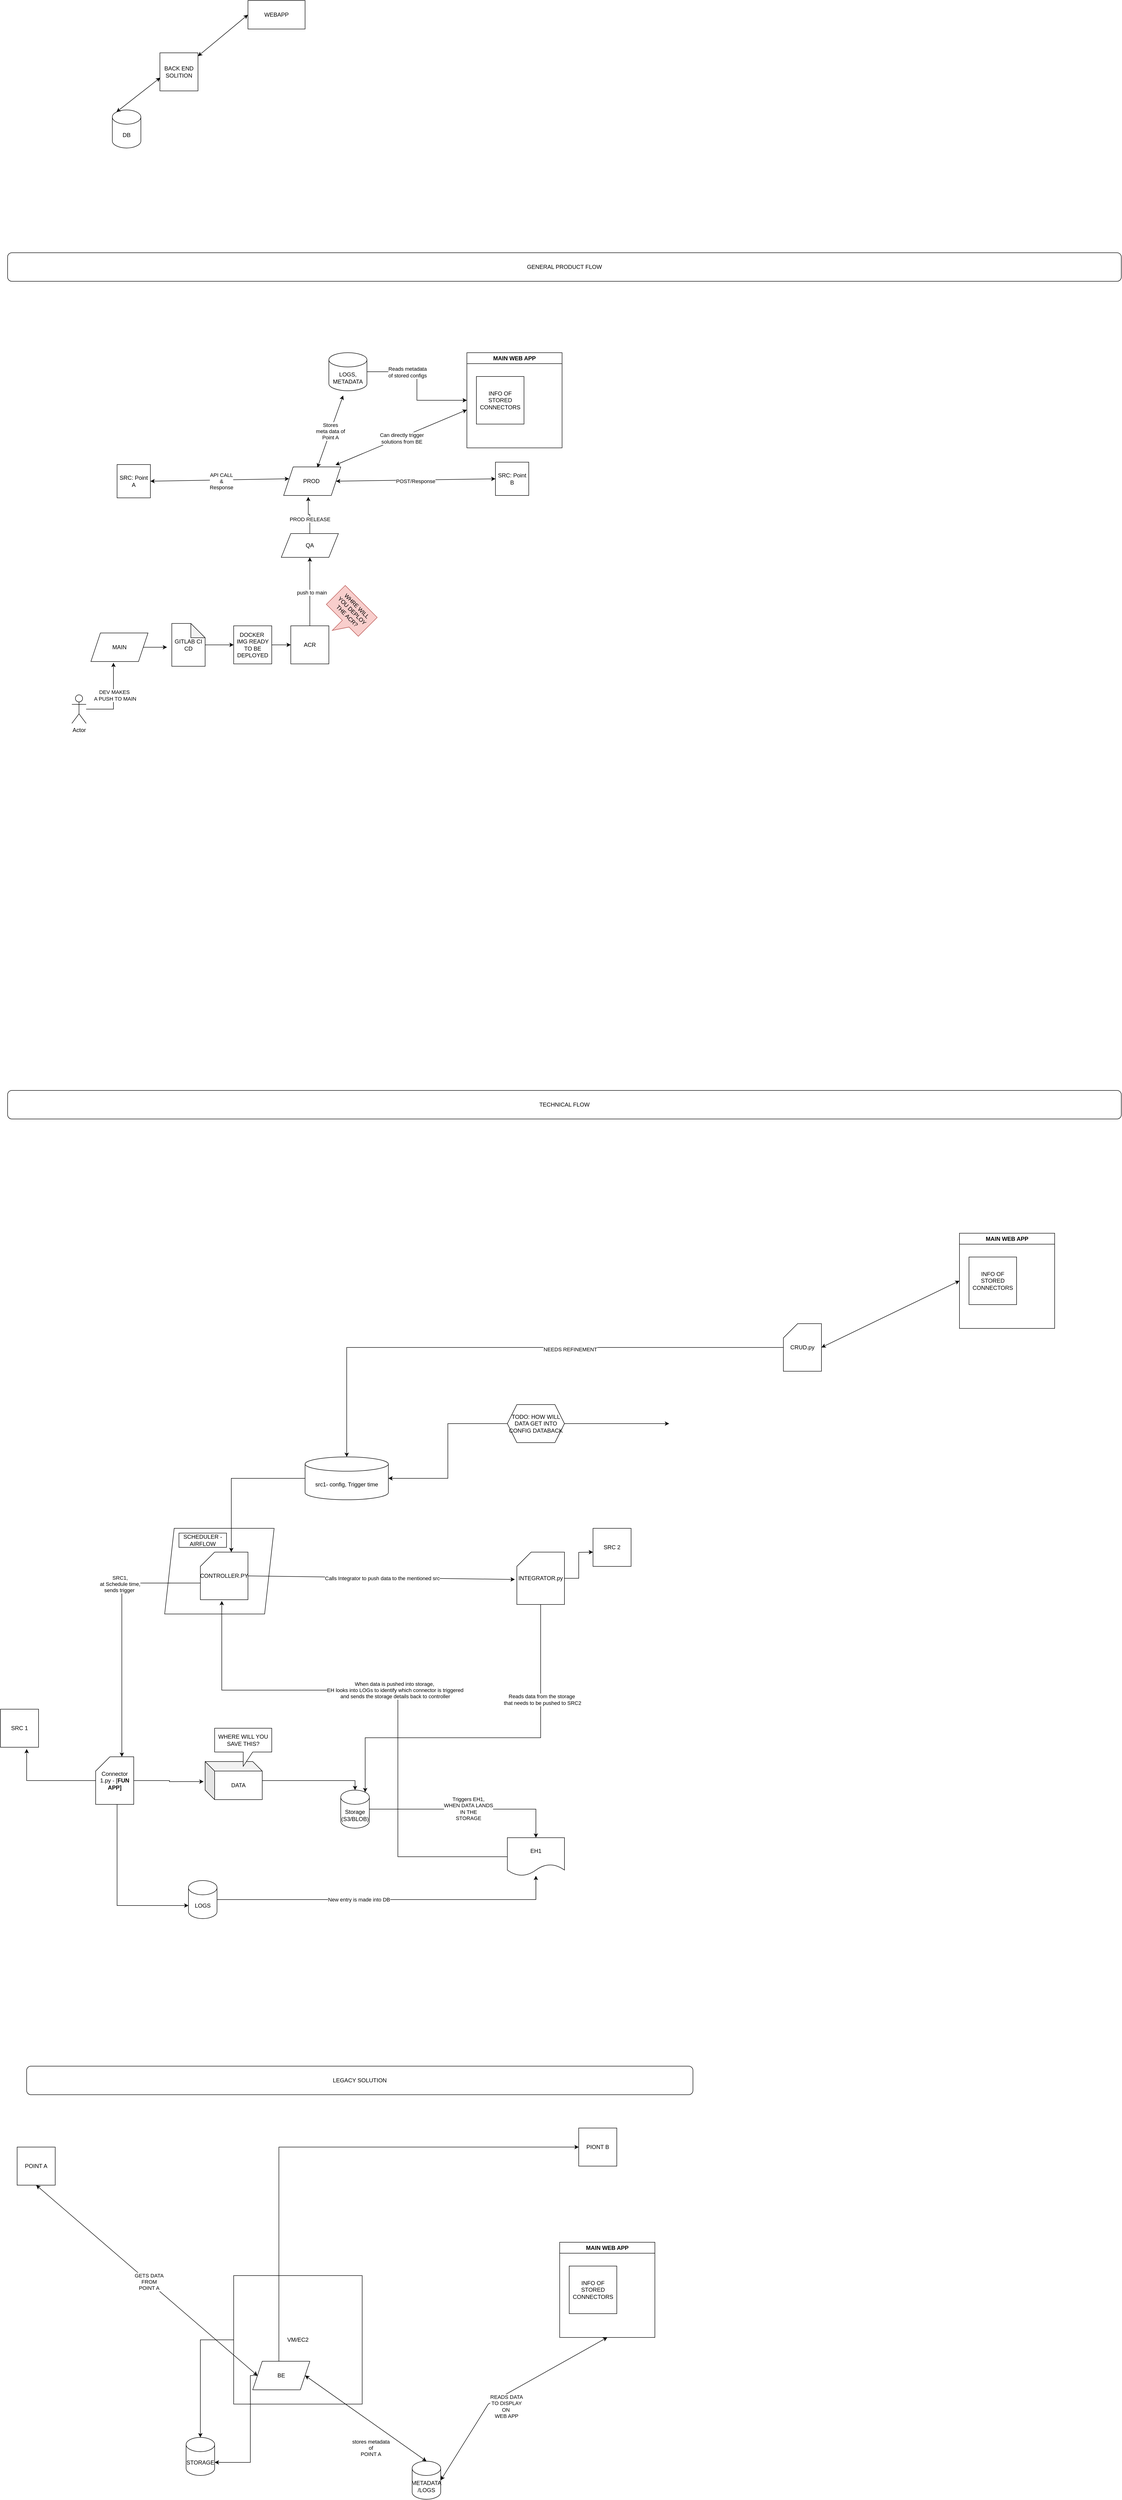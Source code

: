<mxfile>
    <diagram name="Page-1" id="ds6C2hjMFnIlM0ZdbrZx">
        <mxGraphModel dx="1958" dy="3486" grid="1" gridSize="10" guides="1" tooltips="1" connect="1" arrows="1" fold="1" page="1" pageScale="1" pageWidth="850" pageHeight="1100" math="0" shadow="0">
            <root>
                <mxCell id="0"/>
                <mxCell id="1" parent="0"/>
                <mxCell id="B06TCgZq-vjUv8sHBCBG-45" value="" style="shape=parallelogram;perimeter=parallelogramPerimeter;whiteSpace=wrap;html=1;fixedSize=1;" parent="1" vertex="1">
                    <mxGeometry x="490" y="1310" width="230" height="180" as="geometry"/>
                </mxCell>
                <mxCell id="Xomc3J4IQZuxsNXruenR-1" value="SRC: Point A" style="whiteSpace=wrap;html=1;aspect=fixed;" parent="1" vertex="1">
                    <mxGeometry x="390" y="-925" width="70" height="70" as="geometry"/>
                </mxCell>
                <mxCell id="Xomc3J4IQZuxsNXruenR-4" value="PROD&amp;nbsp;" style="shape=parallelogram;perimeter=parallelogramPerimeter;whiteSpace=wrap;html=1;fixedSize=1;" parent="1" vertex="1">
                    <mxGeometry x="740" y="-920" width="120" height="60" as="geometry"/>
                </mxCell>
                <mxCell id="Xomc3J4IQZuxsNXruenR-9" value="" style="endArrow=classic;startArrow=classic;html=1;rounded=0;exitX=0.094;exitY=0.415;exitDx=0;exitDy=0;exitPerimeter=0;entryX=1;entryY=0.5;entryDx=0;entryDy=0;" parent="1" source="Xomc3J4IQZuxsNXruenR-4" target="Xomc3J4IQZuxsNXruenR-1" edge="1">
                    <mxGeometry width="50" height="50" relative="1" as="geometry">
                        <mxPoint x="825" y="-870" as="sourcePoint"/>
                        <mxPoint x="645" y="-1000" as="targetPoint"/>
                    </mxGeometry>
                </mxCell>
                <mxCell id="Xomc3J4IQZuxsNXruenR-10" value="API CALL&lt;br&gt;&amp;amp;&lt;br&gt;Response" style="edgeLabel;html=1;align=center;verticalAlign=middle;resizable=0;points=[];" parent="Xomc3J4IQZuxsNXruenR-9" vertex="1" connectable="0">
                    <mxGeometry x="-0.017" y="2" relative="1" as="geometry">
                        <mxPoint as="offset"/>
                    </mxGeometry>
                </mxCell>
                <mxCell id="Xomc3J4IQZuxsNXruenR-12" value="SRC: Point B" style="whiteSpace=wrap;html=1;aspect=fixed;" parent="1" vertex="1">
                    <mxGeometry x="1185" y="-930" width="70" height="70" as="geometry"/>
                </mxCell>
                <mxCell id="Xomc3J4IQZuxsNXruenR-13" value="" style="endArrow=classic;startArrow=classic;html=1;rounded=0;exitX=1;exitY=0.5;exitDx=0;exitDy=0;entryX=0;entryY=0.5;entryDx=0;entryDy=0;" parent="1" source="Xomc3J4IQZuxsNXruenR-4" target="Xomc3J4IQZuxsNXruenR-12" edge="1">
                    <mxGeometry width="50" height="50" relative="1" as="geometry">
                        <mxPoint x="865" y="-850" as="sourcePoint"/>
                        <mxPoint x="915" y="-900" as="targetPoint"/>
                    </mxGeometry>
                </mxCell>
                <mxCell id="Xomc3J4IQZuxsNXruenR-14" value="POST/Response" style="edgeLabel;html=1;align=center;verticalAlign=middle;resizable=0;points=[];" parent="Xomc3J4IQZuxsNXruenR-13" vertex="1" connectable="0">
                    <mxGeometry x="-0.002" y="-2" relative="1" as="geometry">
                        <mxPoint as="offset"/>
                    </mxGeometry>
                </mxCell>
                <mxCell id="Xomc3J4IQZuxsNXruenR-21" style="edgeStyle=orthogonalEdgeStyle;rounded=0;orthogonalLoop=1;jettySize=auto;html=1;entryX=0;entryY=0.5;entryDx=0;entryDy=0;" parent="1" source="Xomc3J4IQZuxsNXruenR-15" target="Xomc3J4IQZuxsNXruenR-18" edge="1">
                    <mxGeometry relative="1" as="geometry"/>
                </mxCell>
                <mxCell id="Xomc3J4IQZuxsNXruenR-22" value="Reads metadata&lt;br&gt;of stored configs" style="edgeLabel;html=1;align=center;verticalAlign=middle;resizable=0;points=[];" parent="Xomc3J4IQZuxsNXruenR-21" vertex="1" connectable="0">
                    <mxGeometry x="-0.373" y="-1" relative="1" as="geometry">
                        <mxPoint as="offset"/>
                    </mxGeometry>
                </mxCell>
                <mxCell id="Xomc3J4IQZuxsNXruenR-15" value="LOGS, METADATA" style="shape=cylinder3;whiteSpace=wrap;html=1;boundedLbl=1;backgroundOutline=1;size=15;" parent="1" vertex="1">
                    <mxGeometry x="835" y="-1160" width="80" height="80" as="geometry"/>
                </mxCell>
                <mxCell id="Xomc3J4IQZuxsNXruenR-16" value="" style="endArrow=classic;startArrow=classic;html=1;rounded=0;entryX=0.591;entryY=0.022;entryDx=0;entryDy=0;entryPerimeter=0;" parent="1" target="Xomc3J4IQZuxsNXruenR-4" edge="1">
                    <mxGeometry width="50" height="50" relative="1" as="geometry">
                        <mxPoint x="865" y="-1070" as="sourcePoint"/>
                        <mxPoint x="815" y="-930" as="targetPoint"/>
                    </mxGeometry>
                </mxCell>
                <mxCell id="Xomc3J4IQZuxsNXruenR-17" value="Stores &lt;br&gt;meta data of &lt;br&gt;Point A" style="edgeLabel;html=1;align=center;verticalAlign=middle;resizable=0;points=[];" parent="Xomc3J4IQZuxsNXruenR-16" vertex="1" connectable="0">
                    <mxGeometry x="-0.011" y="-1" relative="1" as="geometry">
                        <mxPoint as="offset"/>
                    </mxGeometry>
                </mxCell>
                <mxCell id="Xomc3J4IQZuxsNXruenR-18" value="MAIN WEB APP" style="swimlane;whiteSpace=wrap;html=1;" parent="1" vertex="1">
                    <mxGeometry x="1125" y="-1160" width="200" height="200" as="geometry"/>
                </mxCell>
                <mxCell id="Xomc3J4IQZuxsNXruenR-19" value="INFO OF STORED CONNECTORS" style="whiteSpace=wrap;html=1;aspect=fixed;" parent="Xomc3J4IQZuxsNXruenR-18" vertex="1">
                    <mxGeometry x="20" y="50" width="100" height="100" as="geometry"/>
                </mxCell>
                <mxCell id="Xomc3J4IQZuxsNXruenR-23" value="" style="endArrow=classic;startArrow=classic;html=1;rounded=0;exitX=0.908;exitY=-0.067;exitDx=0;exitDy=0;exitPerimeter=0;" parent="1" source="Xomc3J4IQZuxsNXruenR-4" edge="1">
                    <mxGeometry width="50" height="50" relative="1" as="geometry">
                        <mxPoint x="1025" y="-900" as="sourcePoint"/>
                        <mxPoint x="1125" y="-1040" as="targetPoint"/>
                    </mxGeometry>
                </mxCell>
                <mxCell id="Xomc3J4IQZuxsNXruenR-24" value="Can directly trigger &lt;br&gt;solutions from BE" style="edgeLabel;html=1;align=center;verticalAlign=middle;resizable=0;points=[];" parent="Xomc3J4IQZuxsNXruenR-23" vertex="1" connectable="0">
                    <mxGeometry x="0.004" y="-1" relative="1" as="geometry">
                        <mxPoint y="1" as="offset"/>
                    </mxGeometry>
                </mxCell>
                <mxCell id="Xomc3J4IQZuxsNXruenR-25" value="" style="endArrow=classic;html=1;rounded=0;exitX=0.5;exitY=0;exitDx=0;exitDy=0;entryX=0.5;entryY=1;entryDx=0;entryDy=0;" parent="1" source="Xomc3J4IQZuxsNXruenR-43" target="Xomc3J4IQZuxsNXruenR-28" edge="1">
                    <mxGeometry width="50" height="50" relative="1" as="geometry">
                        <mxPoint x="400" y="-641.15" as="sourcePoint"/>
                        <mxPoint x="402.2" y="-600.0" as="targetPoint"/>
                    </mxGeometry>
                </mxCell>
                <mxCell id="Xomc3J4IQZuxsNXruenR-26" value="push to main" style="edgeLabel;html=1;align=center;verticalAlign=middle;resizable=0;points=[];" parent="Xomc3J4IQZuxsNXruenR-25" vertex="1" connectable="0">
                    <mxGeometry x="-0.025" y="-4" relative="1" as="geometry">
                        <mxPoint as="offset"/>
                    </mxGeometry>
                </mxCell>
                <mxCell id="Xomc3J4IQZuxsNXruenR-35" style="edgeStyle=orthogonalEdgeStyle;rounded=0;orthogonalLoop=1;jettySize=auto;html=1;" parent="1" source="Xomc3J4IQZuxsNXruenR-27" edge="1">
                    <mxGeometry relative="1" as="geometry">
                        <mxPoint x="495" y="-541.15" as="targetPoint"/>
                    </mxGeometry>
                </mxCell>
                <mxCell id="Xomc3J4IQZuxsNXruenR-27" value="MAIN" style="shape=parallelogram;perimeter=parallelogramPerimeter;whiteSpace=wrap;html=1;fixedSize=1;" parent="1" vertex="1">
                    <mxGeometry x="335" y="-571.15" width="120" height="60" as="geometry"/>
                </mxCell>
                <mxCell id="Xomc3J4IQZuxsNXruenR-29" style="edgeStyle=orthogonalEdgeStyle;rounded=0;orthogonalLoop=1;jettySize=auto;html=1;entryX=0.431;entryY=1.049;entryDx=0;entryDy=0;entryPerimeter=0;" parent="1" source="Xomc3J4IQZuxsNXruenR-28" target="Xomc3J4IQZuxsNXruenR-4" edge="1">
                    <mxGeometry relative="1" as="geometry"/>
                </mxCell>
                <mxCell id="Xomc3J4IQZuxsNXruenR-30" value="PROD RELEASE" style="edgeLabel;html=1;align=center;verticalAlign=middle;resizable=0;points=[];" parent="Xomc3J4IQZuxsNXruenR-29" vertex="1" connectable="0">
                    <mxGeometry x="-0.25" relative="1" as="geometry">
                        <mxPoint as="offset"/>
                    </mxGeometry>
                </mxCell>
                <mxCell id="Xomc3J4IQZuxsNXruenR-28" value="QA" style="shape=parallelogram;perimeter=parallelogramPerimeter;whiteSpace=wrap;html=1;fixedSize=1;" parent="1" vertex="1">
                    <mxGeometry x="735" y="-780" width="120" height="50" as="geometry"/>
                </mxCell>
                <mxCell id="Xomc3J4IQZuxsNXruenR-32" style="edgeStyle=orthogonalEdgeStyle;rounded=0;orthogonalLoop=1;jettySize=auto;html=1;entryX=0.395;entryY=1.043;entryDx=0;entryDy=0;entryPerimeter=0;" parent="1" source="Xomc3J4IQZuxsNXruenR-31" target="Xomc3J4IQZuxsNXruenR-27" edge="1">
                    <mxGeometry relative="1" as="geometry"/>
                </mxCell>
                <mxCell id="Xomc3J4IQZuxsNXruenR-33" value="DEV MAKES&lt;br&gt;&amp;nbsp;A PUSH TO MAIN" style="edgeLabel;html=1;align=center;verticalAlign=middle;resizable=0;points=[];" parent="Xomc3J4IQZuxsNXruenR-32" vertex="1" connectable="0">
                    <mxGeometry x="0.116" y="-1" relative="1" as="geometry">
                        <mxPoint as="offset"/>
                    </mxGeometry>
                </mxCell>
                <mxCell id="Xomc3J4IQZuxsNXruenR-31" value="Actor" style="shape=umlActor;verticalLabelPosition=bottom;verticalAlign=top;html=1;outlineConnect=0;" parent="1" vertex="1">
                    <mxGeometry x="295" y="-441.15" width="30" height="60" as="geometry"/>
                </mxCell>
                <mxCell id="Xomc3J4IQZuxsNXruenR-40" style="edgeStyle=orthogonalEdgeStyle;rounded=0;orthogonalLoop=1;jettySize=auto;html=1;entryX=0;entryY=0.5;entryDx=0;entryDy=0;" parent="1" source="Xomc3J4IQZuxsNXruenR-36" target="Xomc3J4IQZuxsNXruenR-41" edge="1">
                    <mxGeometry relative="1" as="geometry">
                        <mxPoint x="645" y="-546.15" as="targetPoint"/>
                    </mxGeometry>
                </mxCell>
                <mxCell id="Xomc3J4IQZuxsNXruenR-36" value="GITLAB CI CD" style="shape=note;whiteSpace=wrap;html=1;backgroundOutline=1;darkOpacity=0.05;" parent="1" vertex="1">
                    <mxGeometry x="505" y="-591.15" width="70" height="90" as="geometry"/>
                </mxCell>
                <mxCell id="Xomc3J4IQZuxsNXruenR-38" style="edgeStyle=orthogonalEdgeStyle;rounded=0;orthogonalLoop=1;jettySize=auto;html=1;exitX=0.5;exitY=1;exitDx=0;exitDy=0;exitPerimeter=0;" parent="1" source="Xomc3J4IQZuxsNXruenR-36" target="Xomc3J4IQZuxsNXruenR-36" edge="1">
                    <mxGeometry relative="1" as="geometry"/>
                </mxCell>
                <mxCell id="Xomc3J4IQZuxsNXruenR-42" style="edgeStyle=orthogonalEdgeStyle;rounded=0;orthogonalLoop=1;jettySize=auto;html=1;" parent="1" source="Xomc3J4IQZuxsNXruenR-41" target="Xomc3J4IQZuxsNXruenR-43" edge="1">
                    <mxGeometry relative="1" as="geometry">
                        <mxPoint x="785" y="-546.15" as="targetPoint"/>
                    </mxGeometry>
                </mxCell>
                <mxCell id="Xomc3J4IQZuxsNXruenR-41" value="DOCKER&amp;nbsp; IMG READY TO BE DEPLOYED" style="whiteSpace=wrap;html=1;aspect=fixed;" parent="1" vertex="1">
                    <mxGeometry x="635" y="-586.15" width="80" height="80" as="geometry"/>
                </mxCell>
                <mxCell id="Xomc3J4IQZuxsNXruenR-43" value="ACR" style="whiteSpace=wrap;html=1;aspect=fixed;" parent="1" vertex="1">
                    <mxGeometry x="755" y="-586.15" width="80" height="80" as="geometry"/>
                </mxCell>
                <mxCell id="Xomc3J4IQZuxsNXruenR-46" style="edgeStyle=orthogonalEdgeStyle;rounded=0;orthogonalLoop=1;jettySize=auto;html=1;entryX=0.688;entryY=1.045;entryDx=0;entryDy=0;entryPerimeter=0;" parent="1" source="Xomc3J4IQZuxsNXruenR-44" target="Xomc3J4IQZuxsNXruenR-45" edge="1">
                    <mxGeometry relative="1" as="geometry"/>
                </mxCell>
                <mxCell id="Xomc3J4IQZuxsNXruenR-47" style="edgeStyle=orthogonalEdgeStyle;rounded=0;orthogonalLoop=1;jettySize=auto;html=1;entryX=-0.027;entryY=0.527;entryDx=0;entryDy=0;entryPerimeter=0;" parent="1" source="Xomc3J4IQZuxsNXruenR-44" target="Xomc3J4IQZuxsNXruenR-48" edge="1">
                    <mxGeometry relative="1" as="geometry">
                        <mxPoint x="565" y="1840" as="targetPoint"/>
                    </mxGeometry>
                </mxCell>
                <mxCell id="B06TCgZq-vjUv8sHBCBG-53" style="edgeStyle=orthogonalEdgeStyle;rounded=0;orthogonalLoop=1;jettySize=auto;html=1;entryX=0;entryY=0;entryDx=0;entryDy=52.5;entryPerimeter=0;" parent="1" source="Xomc3J4IQZuxsNXruenR-44" target="B06TCgZq-vjUv8sHBCBG-52" edge="1">
                    <mxGeometry relative="1" as="geometry">
                        <Array as="points">
                            <mxPoint x="390" y="2103"/>
                        </Array>
                    </mxGeometry>
                </mxCell>
                <mxCell id="Xomc3J4IQZuxsNXruenR-44" value="Connector 1.py - [&lt;b&gt;FUN APP]&lt;/b&gt;" style="shape=card;whiteSpace=wrap;html=1;" parent="1" vertex="1">
                    <mxGeometry x="345" y="1790" width="80" height="100" as="geometry"/>
                </mxCell>
                <mxCell id="Xomc3J4IQZuxsNXruenR-45" value="SRC 1" style="whiteSpace=wrap;html=1;aspect=fixed;" parent="1" vertex="1">
                    <mxGeometry x="145" y="1690" width="80" height="80" as="geometry"/>
                </mxCell>
                <mxCell id="B06TCgZq-vjUv8sHBCBG-30" style="edgeStyle=orthogonalEdgeStyle;rounded=0;orthogonalLoop=1;jettySize=auto;html=1;entryX=0.5;entryY=0;entryDx=0;entryDy=0;entryPerimeter=0;" parent="1" source="Xomc3J4IQZuxsNXruenR-48" target="B06TCgZq-vjUv8sHBCBG-28" edge="1">
                    <mxGeometry relative="1" as="geometry"/>
                </mxCell>
                <mxCell id="Xomc3J4IQZuxsNXruenR-48" value="DATA" style="shape=cube;whiteSpace=wrap;html=1;boundedLbl=1;backgroundOutline=1;darkOpacity=0.05;darkOpacity2=0.1;" parent="1" vertex="1">
                    <mxGeometry x="575" y="1800" width="120" height="80" as="geometry"/>
                </mxCell>
                <mxCell id="Xomc3J4IQZuxsNXruenR-49" value="WHERE WILL YOU SAVE THIS?" style="shape=callout;whiteSpace=wrap;html=1;perimeter=calloutPerimeter;" parent="1" vertex="1">
                    <mxGeometry x="595" y="1730" width="120" height="80" as="geometry"/>
                </mxCell>
                <mxCell id="Xomc3J4IQZuxsNXruenR-51" value="SRC 2" style="whiteSpace=wrap;html=1;aspect=fixed;" parent="1" vertex="1">
                    <mxGeometry x="1390" y="1310" width="80" height="80" as="geometry"/>
                </mxCell>
                <mxCell id="Xomc3J4IQZuxsNXruenR-53" style="edgeStyle=orthogonalEdgeStyle;rounded=0;orthogonalLoop=1;jettySize=auto;html=1;" parent="1" source="Xomc3J4IQZuxsNXruenR-52" edge="1">
                    <mxGeometry relative="1" as="geometry">
                        <mxPoint x="1390" y="1360" as="targetPoint"/>
                    </mxGeometry>
                </mxCell>
                <mxCell id="B06TCgZq-vjUv8sHBCBG-58" style="edgeStyle=orthogonalEdgeStyle;rounded=0;orthogonalLoop=1;jettySize=auto;html=1;entryX=0.855;entryY=0;entryDx=0;entryDy=4.35;entryPerimeter=0;" parent="1" source="Xomc3J4IQZuxsNXruenR-52" target="B06TCgZq-vjUv8sHBCBG-28" edge="1">
                    <mxGeometry relative="1" as="geometry">
                        <Array as="points">
                            <mxPoint x="1280" y="1750"/>
                            <mxPoint x="911" y="1750"/>
                        </Array>
                    </mxGeometry>
                </mxCell>
                <mxCell id="B06TCgZq-vjUv8sHBCBG-59" value="Reads data from the storage&lt;br&gt;&amp;nbsp;that needs to be pushed to SRC2" style="edgeLabel;html=1;align=center;verticalAlign=middle;resizable=0;points=[];" parent="B06TCgZq-vjUv8sHBCBG-58" connectable="0" vertex="1">
                    <mxGeometry x="-0.477" y="2" relative="1" as="geometry">
                        <mxPoint as="offset"/>
                    </mxGeometry>
                </mxCell>
                <mxCell id="Xomc3J4IQZuxsNXruenR-52" value="INTEGRATOR.py" style="shape=card;whiteSpace=wrap;html=1;" parent="1" vertex="1">
                    <mxGeometry x="1230" y="1360" width="100" height="110" as="geometry"/>
                </mxCell>
                <mxCell id="B06TCgZq-vjUv8sHBCBG-1" value="LEGACY SOLUTION" style="rounded=1;whiteSpace=wrap;html=1;" parent="1" vertex="1">
                    <mxGeometry x="200" y="2440" width="1400" height="60" as="geometry"/>
                </mxCell>
                <mxCell id="B06TCgZq-vjUv8sHBCBG-78" style="edgeStyle=orthogonalEdgeStyle;rounded=0;orthogonalLoop=1;jettySize=auto;html=1;" parent="1" source="B06TCgZq-vjUv8sHBCBG-2" target="B06TCgZq-vjUv8sHBCBG-3" edge="1">
                    <mxGeometry relative="1" as="geometry"/>
                </mxCell>
                <mxCell id="B06TCgZq-vjUv8sHBCBG-2" value="VM/EC2" style="whiteSpace=wrap;html=1;aspect=fixed;" parent="1" vertex="1">
                    <mxGeometry x="635" y="2880" width="270" height="270" as="geometry"/>
                </mxCell>
                <mxCell id="B06TCgZq-vjUv8sHBCBG-3" value="STORAGE" style="shape=cylinder3;whiteSpace=wrap;html=1;boundedLbl=1;backgroundOutline=1;size=15;" parent="1" vertex="1">
                    <mxGeometry x="535" y="3220" width="60" height="80" as="geometry"/>
                </mxCell>
                <mxCell id="B06TCgZq-vjUv8sHBCBG-74" style="edgeStyle=orthogonalEdgeStyle;rounded=0;orthogonalLoop=1;jettySize=auto;html=1;entryX=0;entryY=0.5;entryDx=0;entryDy=0;" parent="1" source="B06TCgZq-vjUv8sHBCBG-5" target="B06TCgZq-vjUv8sHBCBG-27" edge="1">
                    <mxGeometry relative="1" as="geometry">
                        <Array as="points">
                            <mxPoint x="730" y="2610"/>
                        </Array>
                    </mxGeometry>
                </mxCell>
                <mxCell id="B06TCgZq-vjUv8sHBCBG-79" style="edgeStyle=orthogonalEdgeStyle;rounded=0;orthogonalLoop=1;jettySize=auto;html=1;entryX=1;entryY=0;entryDx=0;entryDy=52.5;entryPerimeter=0;" parent="1" source="B06TCgZq-vjUv8sHBCBG-5" target="B06TCgZq-vjUv8sHBCBG-3" edge="1">
                    <mxGeometry relative="1" as="geometry">
                        <Array as="points">
                            <mxPoint x="670" y="3090"/>
                            <mxPoint x="670" y="3273"/>
                        </Array>
                    </mxGeometry>
                </mxCell>
                <mxCell id="B06TCgZq-vjUv8sHBCBG-5" value="BE" style="shape=parallelogram;perimeter=parallelogramPerimeter;whiteSpace=wrap;html=1;fixedSize=1;" parent="1" vertex="1">
                    <mxGeometry x="675" y="3060" width="120" height="60" as="geometry"/>
                </mxCell>
                <mxCell id="B06TCgZq-vjUv8sHBCBG-6" value="METADATA&lt;br&gt;/LOGS" style="shape=cylinder3;whiteSpace=wrap;html=1;boundedLbl=1;backgroundOutline=1;size=15;" parent="1" vertex="1">
                    <mxGeometry x="1010" y="3270" width="60" height="80" as="geometry"/>
                </mxCell>
                <mxCell id="B06TCgZq-vjUv8sHBCBG-8" value="MAIN WEB APP" style="swimlane;whiteSpace=wrap;html=1;" parent="1" vertex="1">
                    <mxGeometry x="1320" y="2810" width="200" height="200" as="geometry"/>
                </mxCell>
                <mxCell id="B06TCgZq-vjUv8sHBCBG-9" value="INFO OF STORED CONNECTORS" style="whiteSpace=wrap;html=1;aspect=fixed;" parent="B06TCgZq-vjUv8sHBCBG-8" vertex="1">
                    <mxGeometry x="20" y="50" width="100" height="100" as="geometry"/>
                </mxCell>
                <mxCell id="B06TCgZq-vjUv8sHBCBG-11" value="POINT A" style="whiteSpace=wrap;html=1;aspect=fixed;" parent="1" vertex="1">
                    <mxGeometry x="180" y="2610" width="80" height="80" as="geometry"/>
                </mxCell>
                <mxCell id="B06TCgZq-vjUv8sHBCBG-14" value="" style="endArrow=classic;startArrow=classic;html=1;rounded=0;entryX=0.5;entryY=1;entryDx=0;entryDy=0;exitX=0;exitY=0.5;exitDx=0;exitDy=0;" parent="1" source="B06TCgZq-vjUv8sHBCBG-5" target="B06TCgZq-vjUv8sHBCBG-11" edge="1">
                    <mxGeometry width="50" height="50" relative="1" as="geometry">
                        <mxPoint x="600" y="2740" as="sourcePoint"/>
                        <mxPoint x="650" y="2690" as="targetPoint"/>
                        <Array as="points"/>
                    </mxGeometry>
                </mxCell>
                <mxCell id="B06TCgZq-vjUv8sHBCBG-15" value="GETS DATA &lt;br&gt;FROM &lt;br&gt;POINT A" style="edgeLabel;html=1;align=center;verticalAlign=middle;resizable=0;points=[];" parent="B06TCgZq-vjUv8sHBCBG-14" connectable="0" vertex="1">
                    <mxGeometry x="-0.015" y="-1" relative="1" as="geometry">
                        <mxPoint as="offset"/>
                    </mxGeometry>
                </mxCell>
                <mxCell id="B06TCgZq-vjUv8sHBCBG-20" value="" style="endArrow=classic;startArrow=classic;html=1;rounded=0;exitX=1;exitY=0.5;exitDx=0;exitDy=0;entryX=0.5;entryY=0;entryDx=0;entryDy=0;entryPerimeter=0;" parent="1" source="B06TCgZq-vjUv8sHBCBG-5" target="B06TCgZq-vjUv8sHBCBG-6" edge="1">
                    <mxGeometry width="50" height="50" relative="1" as="geometry">
                        <mxPoint x="440" y="2910" as="sourcePoint"/>
                        <mxPoint x="490" y="2860" as="targetPoint"/>
                        <Array as="points"/>
                    </mxGeometry>
                </mxCell>
                <mxCell id="B06TCgZq-vjUv8sHBCBG-21" value="stores metadata &lt;br&gt;of &lt;br&gt;POINT A" style="edgeLabel;html=1;align=center;verticalAlign=middle;resizable=0;points=[];" parent="B06TCgZq-vjUv8sHBCBG-20" connectable="0" vertex="1">
                    <mxGeometry x="0.091" y="4" relative="1" as="geometry">
                        <mxPoint x="-4" y="57" as="offset"/>
                    </mxGeometry>
                </mxCell>
                <mxCell id="B06TCgZq-vjUv8sHBCBG-24" value="" style="endArrow=classic;startArrow=classic;html=1;rounded=0;entryX=0.5;entryY=1;entryDx=0;entryDy=0;exitX=1;exitY=0.5;exitDx=0;exitDy=0;exitPerimeter=0;" parent="1" source="B06TCgZq-vjUv8sHBCBG-6" target="B06TCgZq-vjUv8sHBCBG-8" edge="1">
                    <mxGeometry width="50" height="50" relative="1" as="geometry">
                        <mxPoint x="500" y="2990" as="sourcePoint"/>
                        <mxPoint x="550" y="2940" as="targetPoint"/>
                        <Array as="points">
                            <mxPoint x="1170" y="3150"/>
                        </Array>
                    </mxGeometry>
                </mxCell>
                <mxCell id="B06TCgZq-vjUv8sHBCBG-25" value="READS DATA &lt;br&gt;TO DISPLAY &lt;br&gt;ON&amp;nbsp; &lt;br&gt;WEB APP" style="edgeLabel;html=1;align=center;verticalAlign=middle;resizable=0;points=[];" parent="B06TCgZq-vjUv8sHBCBG-24" connectable="0" vertex="1">
                    <mxGeometry x="-0.235" y="-3" relative="1" as="geometry">
                        <mxPoint x="39" y="-3" as="offset"/>
                    </mxGeometry>
                </mxCell>
                <mxCell id="B06TCgZq-vjUv8sHBCBG-27" value="PIONT B" style="whiteSpace=wrap;html=1;aspect=fixed;" parent="1" vertex="1">
                    <mxGeometry x="1360" y="2570" width="80" height="80" as="geometry"/>
                </mxCell>
                <mxCell id="B06TCgZq-vjUv8sHBCBG-32" style="edgeStyle=orthogonalEdgeStyle;rounded=0;orthogonalLoop=1;jettySize=auto;html=1;entryX=0.5;entryY=0;entryDx=0;entryDy=0;" parent="1" source="B06TCgZq-vjUv8sHBCBG-28" target="B06TCgZq-vjUv8sHBCBG-31" edge="1">
                    <mxGeometry relative="1" as="geometry"/>
                </mxCell>
                <mxCell id="B06TCgZq-vjUv8sHBCBG-33" value="Triggers EH1, &lt;br&gt;WHEN DATA LANDS &lt;br&gt;IN THE &lt;br&gt;STORAGE" style="edgeLabel;html=1;align=center;verticalAlign=middle;resizable=0;points=[];" parent="B06TCgZq-vjUv8sHBCBG-32" connectable="0" vertex="1">
                    <mxGeometry x="0.011" y="1" relative="1" as="geometry">
                        <mxPoint as="offset"/>
                    </mxGeometry>
                </mxCell>
                <mxCell id="B06TCgZq-vjUv8sHBCBG-28" value="Storage&lt;br&gt;(S3/BLOB)" style="shape=cylinder3;whiteSpace=wrap;html=1;boundedLbl=1;backgroundOutline=1;size=15;" parent="1" vertex="1">
                    <mxGeometry x="860" y="1860" width="60" height="80" as="geometry"/>
                </mxCell>
                <mxCell id="B06TCgZq-vjUv8sHBCBG-50" style="edgeStyle=orthogonalEdgeStyle;rounded=0;orthogonalLoop=1;jettySize=auto;html=1;entryX=0.45;entryY=1.026;entryDx=0;entryDy=0;entryPerimeter=0;" parent="1" source="B06TCgZq-vjUv8sHBCBG-31" target="B06TCgZq-vjUv8sHBCBG-38" edge="1">
                    <mxGeometry relative="1" as="geometry">
                        <Array as="points">
                            <mxPoint x="980" y="1650"/>
                            <mxPoint x="610" y="1650"/>
                        </Array>
                    </mxGeometry>
                </mxCell>
                <mxCell id="B06TCgZq-vjUv8sHBCBG-51" value="When data is pushed into storage,&amp;nbsp;&lt;br&gt;EH looks into LOGs to identify which connector is triggered&lt;br&gt;and sends the storage details back to controller" style="edgeLabel;html=1;align=center;verticalAlign=middle;resizable=0;points=[];" parent="B06TCgZq-vjUv8sHBCBG-50" connectable="0" vertex="1">
                    <mxGeometry x="0.031" relative="1" as="geometry">
                        <mxPoint as="offset"/>
                    </mxGeometry>
                </mxCell>
                <mxCell id="B06TCgZq-vjUv8sHBCBG-31" value="EH1" style="shape=document;whiteSpace=wrap;html=1;boundedLbl=1;" parent="1" vertex="1">
                    <mxGeometry x="1210" y="1960" width="120" height="80" as="geometry"/>
                </mxCell>
                <mxCell id="B06TCgZq-vjUv8sHBCBG-38" value="CONTROLLER.PY" style="shape=card;whiteSpace=wrap;html=1;" parent="1" vertex="1">
                    <mxGeometry x="565" y="1360" width="100" height="100" as="geometry"/>
                </mxCell>
                <mxCell id="B06TCgZq-vjUv8sHBCBG-47" style="edgeStyle=orthogonalEdgeStyle;rounded=0;orthogonalLoop=1;jettySize=auto;html=1;entryX=0;entryY=0;entryDx=65;entryDy=0;entryPerimeter=0;" parent="1" source="B06TCgZq-vjUv8sHBCBG-39" target="B06TCgZq-vjUv8sHBCBG-38" edge="1">
                    <mxGeometry relative="1" as="geometry"/>
                </mxCell>
                <mxCell id="B06TCgZq-vjUv8sHBCBG-39" value="src1- config, Trigger time" style="shape=cylinder3;whiteSpace=wrap;html=1;boundedLbl=1;backgroundOutline=1;size=15;" parent="1" vertex="1">
                    <mxGeometry x="785" y="1160" width="175" height="90" as="geometry"/>
                </mxCell>
                <mxCell id="B06TCgZq-vjUv8sHBCBG-46" value="SCHEDULER - AIRFLOW" style="whiteSpace=wrap;html=1;" parent="1" vertex="1">
                    <mxGeometry x="520" y="1320" width="100" height="30" as="geometry"/>
                </mxCell>
                <mxCell id="B06TCgZq-vjUv8sHBCBG-48" value="" style="endArrow=classic;html=1;rounded=0;exitX=0;exitY=0;exitDx=0;exitDy=65;exitPerimeter=0;entryX=0;entryY=0;entryDx=55;entryDy=0;entryPerimeter=0;" parent="1" source="B06TCgZq-vjUv8sHBCBG-38" target="Xomc3J4IQZuxsNXruenR-44" edge="1">
                    <mxGeometry width="50" height="50" relative="1" as="geometry">
                        <mxPoint x="1040" y="1690" as="sourcePoint"/>
                        <mxPoint x="1090" y="1640" as="targetPoint"/>
                        <Array as="points">
                            <mxPoint x="400" y="1425"/>
                        </Array>
                    </mxGeometry>
                </mxCell>
                <mxCell id="B06TCgZq-vjUv8sHBCBG-49" value="SRC1, &lt;br&gt;at Schedule time, &lt;br&gt;sends trigger&amp;nbsp;" style="edgeLabel;html=1;align=center;verticalAlign=middle;resizable=0;points=[];" parent="B06TCgZq-vjUv8sHBCBG-48" connectable="0" vertex="1">
                    <mxGeometry x="-0.151" y="-3" relative="1" as="geometry">
                        <mxPoint x="-1" y="-58" as="offset"/>
                    </mxGeometry>
                </mxCell>
                <mxCell id="B06TCgZq-vjUv8sHBCBG-54" style="edgeStyle=orthogonalEdgeStyle;rounded=0;orthogonalLoop=1;jettySize=auto;html=1;" parent="1" source="B06TCgZq-vjUv8sHBCBG-52" target="B06TCgZq-vjUv8sHBCBG-31" edge="1">
                    <mxGeometry relative="1" as="geometry"/>
                </mxCell>
                <mxCell id="B06TCgZq-vjUv8sHBCBG-55" value="New entry is made into DB" style="edgeLabel;html=1;align=center;verticalAlign=middle;resizable=0;points=[];" parent="B06TCgZq-vjUv8sHBCBG-54" connectable="0" vertex="1">
                    <mxGeometry x="-0.174" relative="1" as="geometry">
                        <mxPoint as="offset"/>
                    </mxGeometry>
                </mxCell>
                <mxCell id="B06TCgZq-vjUv8sHBCBG-52" value="LOGS" style="shape=cylinder3;whiteSpace=wrap;html=1;boundedLbl=1;backgroundOutline=1;size=15;" parent="1" vertex="1">
                    <mxGeometry x="540" y="2050" width="60" height="80" as="geometry"/>
                </mxCell>
                <mxCell id="B06TCgZq-vjUv8sHBCBG-56" value="" style="endArrow=classic;html=1;rounded=0;exitX=1;exitY=0.5;exitDx=0;exitDy=0;exitPerimeter=0;entryX=-0.043;entryY=0.522;entryDx=0;entryDy=0;entryPerimeter=0;" parent="1" source="B06TCgZq-vjUv8sHBCBG-38" target="Xomc3J4IQZuxsNXruenR-52" edge="1">
                    <mxGeometry width="50" height="50" relative="1" as="geometry">
                        <mxPoint x="910" y="1660" as="sourcePoint"/>
                        <mxPoint x="960" y="1610" as="targetPoint"/>
                    </mxGeometry>
                </mxCell>
                <mxCell id="B06TCgZq-vjUv8sHBCBG-57" value="Calls Integrator to push data to the mentioned src" style="edgeLabel;html=1;align=center;verticalAlign=middle;resizable=0;points=[];" parent="B06TCgZq-vjUv8sHBCBG-56" connectable="0" vertex="1">
                    <mxGeometry x="0.004" y="-1" relative="1" as="geometry">
                        <mxPoint as="offset"/>
                    </mxGeometry>
                </mxCell>
                <mxCell id="B06TCgZq-vjUv8sHBCBG-61" style="edgeStyle=orthogonalEdgeStyle;rounded=0;orthogonalLoop=1;jettySize=auto;html=1;entryX=1;entryY=0.5;entryDx=0;entryDy=0;entryPerimeter=0;" parent="1" source="B06TCgZq-vjUv8sHBCBG-60" target="B06TCgZq-vjUv8sHBCBG-39" edge="1">
                    <mxGeometry relative="1" as="geometry"/>
                </mxCell>
                <mxCell id="B06TCgZq-vjUv8sHBCBG-62" style="edgeStyle=orthogonalEdgeStyle;rounded=0;orthogonalLoop=1;jettySize=auto;html=1;" parent="1" source="B06TCgZq-vjUv8sHBCBG-60" edge="1">
                    <mxGeometry relative="1" as="geometry">
                        <mxPoint x="1550" y="1090" as="targetPoint"/>
                    </mxGeometry>
                </mxCell>
                <mxCell id="B06TCgZq-vjUv8sHBCBG-60" value="TODO: HOW WILL DATA GET INTO CONFIG DATABACK" style="shape=hexagon;perimeter=hexagonPerimeter2;whiteSpace=wrap;html=1;fixedSize=1;" parent="1" vertex="1">
                    <mxGeometry x="1210" y="1050" width="120" height="80" as="geometry"/>
                </mxCell>
                <mxCell id="B06TCgZq-vjUv8sHBCBG-63" value="MAIN WEB APP" style="swimlane;whiteSpace=wrap;html=1;" parent="1" vertex="1">
                    <mxGeometry x="2160" y="690" width="200" height="200" as="geometry"/>
                </mxCell>
                <mxCell id="B06TCgZq-vjUv8sHBCBG-64" value="INFO OF STORED CONNECTORS" style="whiteSpace=wrap;html=1;aspect=fixed;" parent="B06TCgZq-vjUv8sHBCBG-63" vertex="1">
                    <mxGeometry x="20" y="50" width="100" height="100" as="geometry"/>
                </mxCell>
                <mxCell id="B06TCgZq-vjUv8sHBCBG-68" style="edgeStyle=orthogonalEdgeStyle;rounded=0;orthogonalLoop=1;jettySize=auto;html=1;entryX=0.5;entryY=0;entryDx=0;entryDy=0;entryPerimeter=0;strokeColor=default;" parent="1" source="B06TCgZq-vjUv8sHBCBG-66" target="B06TCgZq-vjUv8sHBCBG-39" edge="1">
                    <mxGeometry relative="1" as="geometry"/>
                </mxCell>
                <mxCell id="B06TCgZq-vjUv8sHBCBG-69" value="NEEDS REFINEMENT" style="edgeLabel;html=1;align=center;verticalAlign=middle;resizable=0;points=[];" parent="B06TCgZq-vjUv8sHBCBG-68" connectable="0" vertex="1">
                    <mxGeometry x="-0.221" y="5" relative="1" as="geometry">
                        <mxPoint x="-1" y="-1" as="offset"/>
                    </mxGeometry>
                </mxCell>
                <mxCell id="B06TCgZq-vjUv8sHBCBG-66" value="CRUD.py" style="shape=card;whiteSpace=wrap;html=1;" parent="1" vertex="1">
                    <mxGeometry x="1790" y="880" width="80" height="100" as="geometry"/>
                </mxCell>
                <mxCell id="B06TCgZq-vjUv8sHBCBG-67" value="" style="endArrow=classic;startArrow=classic;html=1;rounded=0;exitX=1;exitY=0.5;exitDx=0;exitDy=0;exitPerimeter=0;entryX=0;entryY=0.5;entryDx=0;entryDy=0;" parent="1" source="B06TCgZq-vjUv8sHBCBG-66" target="B06TCgZq-vjUv8sHBCBG-63" edge="1">
                    <mxGeometry width="50" height="50" relative="1" as="geometry">
                        <mxPoint x="1490" y="1220" as="sourcePoint"/>
                        <mxPoint x="2150" y="820" as="targetPoint"/>
                    </mxGeometry>
                </mxCell>
                <mxCell id="B06TCgZq-vjUv8sHBCBG-70" value="WHRE WILL YOU DEPLOY THE ACR?" style="shape=callout;whiteSpace=wrap;html=1;perimeter=calloutPerimeter;fillColor=#f8cecc;strokeColor=#b85450;rotation=45;" parent="1" vertex="1">
                    <mxGeometry x="825" y="-650" width="95" height="86.15" as="geometry"/>
                </mxCell>
                <mxCell id="B06TCgZq-vjUv8sHBCBG-71" value="GENERAL PRODUCT FLOW" style="rounded=1;whiteSpace=wrap;html=1;" parent="1" vertex="1">
                    <mxGeometry x="160" y="-1370" width="2340" height="60" as="geometry"/>
                </mxCell>
                <mxCell id="B06TCgZq-vjUv8sHBCBG-73" value="TECHNICAL FLOW" style="rounded=1;whiteSpace=wrap;html=1;" parent="1" vertex="1">
                    <mxGeometry x="160" y="390" width="2340" height="60" as="geometry"/>
                </mxCell>
                <mxCell id="2" value="WEBAPP" style="rounded=0;whiteSpace=wrap;html=1;" vertex="1" parent="1">
                    <mxGeometry x="665" y="-1900" width="120" height="60" as="geometry"/>
                </mxCell>
                <mxCell id="3" value="BACK END SOLITION" style="whiteSpace=wrap;html=1;aspect=fixed;" vertex="1" parent="1">
                    <mxGeometry x="480" y="-1790" width="80" height="80" as="geometry"/>
                </mxCell>
                <mxCell id="4" value="DB" style="shape=cylinder3;whiteSpace=wrap;html=1;boundedLbl=1;backgroundOutline=1;size=15;" vertex="1" parent="1">
                    <mxGeometry x="380" y="-1670" width="60" height="80" as="geometry"/>
                </mxCell>
                <mxCell id="6" value="" style="endArrow=classic;startArrow=classic;html=1;exitX=0.145;exitY=0;exitDx=0;exitDy=4.35;exitPerimeter=0;entryX=0.01;entryY=0.653;entryDx=0;entryDy=0;entryPerimeter=0;" edge="1" parent="1" source="4" target="3">
                    <mxGeometry width="50" height="50" relative="1" as="geometry">
                        <mxPoint x="990" y="-1810" as="sourcePoint"/>
                        <mxPoint x="1040" y="-1860" as="targetPoint"/>
                    </mxGeometry>
                </mxCell>
                <mxCell id="7" value="" style="endArrow=classic;startArrow=classic;html=1;entryX=0;entryY=0.5;entryDx=0;entryDy=0;" edge="1" parent="1" source="3" target="2">
                    <mxGeometry width="50" height="50" relative="1" as="geometry">
                        <mxPoint x="560.0" y="-1790" as="sourcePoint"/>
                        <mxPoint x="652.1" y="-1862.11" as="targetPoint"/>
                    </mxGeometry>
                </mxCell>
            </root>
        </mxGraphModel>
    </diagram>
</mxfile>